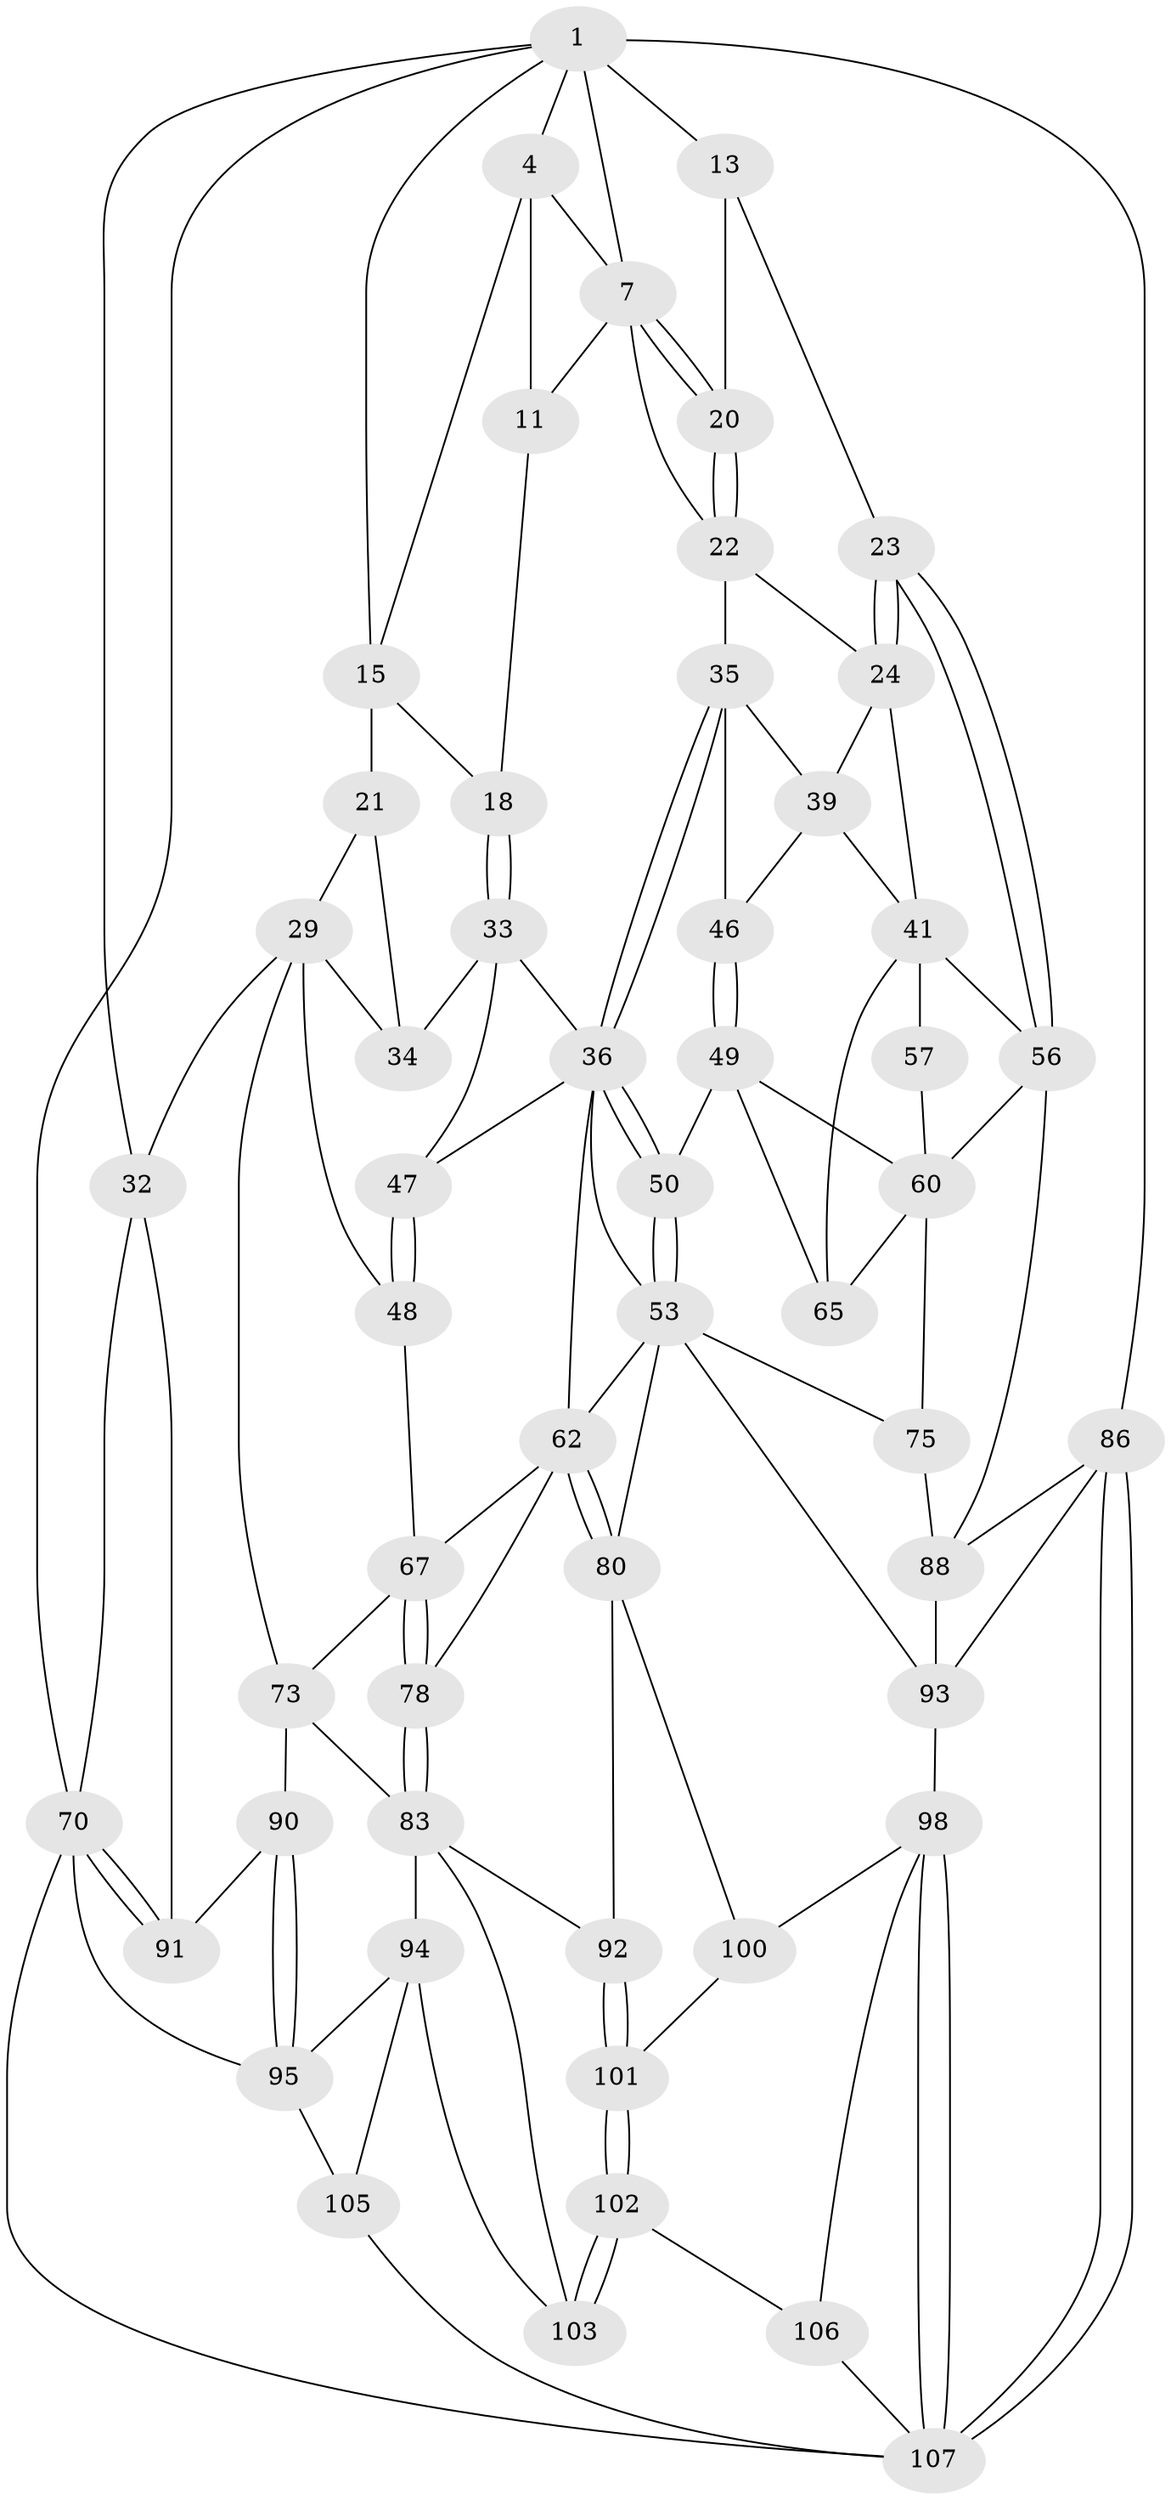 // original degree distribution, {3: 0.01834862385321101, 6: 0.1834862385321101, 5: 0.5871559633027523, 4: 0.21100917431192662}
// Generated by graph-tools (version 1.1) at 2025/17/03/09/25 04:17:18]
// undirected, 54 vertices, 123 edges
graph export_dot {
graph [start="1"]
  node [color=gray90,style=filled];
  1 [pos="+0.8997971061775364+0",super="+6+2"];
  4 [pos="+0.47496809813243757+0",super="+12+5"];
  7 [pos="+0.8064741077161601+0.07754509524342057",super="+8"];
  11 [pos="+0.6608235659634165+0.17804548286717564"];
  13 [pos="+1+0.11553271923740396",super="+14"];
  15 [pos="+0.4741862308274777+0",super="+19+16"];
  18 [pos="+0.549663214953148+0.18794540893093975"];
  20 [pos="+0.9186704194316968+0.18196694389269025"];
  21 [pos="+0.39087476359520346+0.18941548073545267",super="+28"];
  22 [pos="+0.91741942648961+0.18796470119609948",super="+26"];
  23 [pos="+1+0.22391036252712435"];
  24 [pos="+0.926684569064154+0.22411809514550887",super="+25"];
  29 [pos="+0.32455066387976667+0.3163562812399946",super="+30"];
  32 [pos="+0+0.23262544902073193",super="+69"];
  33 [pos="+0.5369850764794868+0.23481098312609616",super="+38"];
  34 [pos="+0.5110941877295776+0.2439169904480886",super="+45"];
  35 [pos="+0.7106364578555344+0.21626904347103965",super="+40"];
  36 [pos="+0.6983015084778375+0.31293910027048893",super="+37"];
  39 [pos="+0.8539028270785296+0.2653001122510581",super="+43"];
  41 [pos="+0.9472959550845435+0.2960598457994773",super="+42+55"];
  46 [pos="+0.8207455385115235+0.3995547157397598"];
  47 [pos="+0.3336508249434884+0.34166375422926215"];
  48 [pos="+0.3107668159243686+0.34272368759224264"];
  49 [pos="+0.8130575612889417+0.40933856607159075",super="+66"];
  50 [pos="+0.7074613540152735+0.3881076621583285"];
  53 [pos="+0.7055281402758485+0.38994095625720127",super="+54+76"];
  56 [pos="+1+0.33978678392572337",super="+59"];
  57 [pos="+0.97252009589573+0.36064933370956737"];
  60 [pos="+1+0.4745535454887128",super="+61+72"];
  62 [pos="+0.6584180625124146+0.42705207901430114",super="+63"];
  65 [pos="+0.9480030505728911+0.40633171549250563"];
  67 [pos="+0.4060839524746288+0.45399172678961053",super="+68"];
  70 [pos="+0+0.7197287486817974",super="+71"];
  73 [pos="+0.28411909517156225+0.6314886453073568",super="+74"];
  75 [pos="+0.8538384258166939+0.5657613188931374"];
  78 [pos="+0.43997997386781795+0.48650425807746017"];
  80 [pos="+0.6966580040510586+0.6570980314780737",super="+81"];
  83 [pos="+0.3288303220081039+0.714705700119217",super="+84"];
  86 [pos="+1+1",super="+87"];
  88 [pos="+1+0.5503297641415748",super="+89"];
  90 [pos="+0.08629661497616023+0.6817940608403024"];
  91 [pos="+0.05900991237297346+0.6793959628935775"];
  92 [pos="+0.36981037568716624+0.7240749455990748"];
  93 [pos="+0.910078928951936+0.7427855078582908",super="+97"];
  94 [pos="+0.22688469346164475+0.7585033415706665",super="+104"];
  95 [pos="+0.1438329408183073+0.7524225337628659",super="+96"];
  98 [pos="+0.7589302169467727+0.8608064716507953",super="+99"];
  100 [pos="+0.6726412662781259+0.7431340659233568"];
  101 [pos="+0.4243087475268757+0.7856126697739484"];
  102 [pos="+0.47500192592261536+0.8889163849185965"];
  103 [pos="+0.32804760659530235+0.987599153161976"];
  105 [pos="+0.16920184989562595+1"];
  106 [pos="+0.5347060985569642+0.914631987108878"];
  107 [pos="+0.7802381804161044+1",super="+108"];
  1 -- 7;
  1 -- 13 [weight=2];
  1 -- 32;
  1 -- 4;
  1 -- 86;
  1 -- 15;
  1 -- 70;
  4 -- 11;
  4 -- 15;
  4 -- 7;
  7 -- 20;
  7 -- 20;
  7 -- 22 [weight=2];
  7 -- 11;
  11 -- 18;
  13 -- 23;
  13 -- 20;
  15 -- 18;
  15 -- 21 [weight=2];
  18 -- 33;
  18 -- 33;
  20 -- 22;
  20 -- 22;
  21 -- 34;
  21 -- 29;
  22 -- 24;
  22 -- 35;
  23 -- 24;
  23 -- 24;
  23 -- 56;
  23 -- 56;
  24 -- 41;
  24 -- 39;
  29 -- 34;
  29 -- 48;
  29 -- 73;
  29 -- 32;
  32 -- 91;
  32 -- 70;
  33 -- 34 [weight=2];
  33 -- 36;
  33 -- 47;
  35 -- 36;
  35 -- 36;
  35 -- 46;
  35 -- 39;
  36 -- 50;
  36 -- 50;
  36 -- 53;
  36 -- 47;
  36 -- 62;
  39 -- 41;
  39 -- 46;
  41 -- 65;
  41 -- 57 [weight=2];
  41 -- 56;
  46 -- 49;
  46 -- 49;
  47 -- 48;
  47 -- 48;
  48 -- 67;
  49 -- 50;
  49 -- 65;
  49 -- 60;
  50 -- 53;
  50 -- 53;
  53 -- 62;
  53 -- 80;
  53 -- 75;
  53 -- 93;
  56 -- 88;
  56 -- 60;
  57 -- 60;
  60 -- 65;
  60 -- 75;
  62 -- 80 [weight=2];
  62 -- 80;
  62 -- 67;
  62 -- 78;
  67 -- 78;
  67 -- 78;
  67 -- 73;
  70 -- 91;
  70 -- 91;
  70 -- 107;
  70 -- 95;
  73 -- 90;
  73 -- 83;
  75 -- 88;
  78 -- 83;
  78 -- 83;
  80 -- 100;
  80 -- 92;
  83 -- 92;
  83 -- 94;
  83 -- 103;
  86 -- 107 [weight=2];
  86 -- 107;
  86 -- 88;
  86 -- 93;
  88 -- 93;
  90 -- 91;
  90 -- 95;
  90 -- 95;
  92 -- 101;
  92 -- 101;
  93 -- 98;
  94 -- 95;
  94 -- 105;
  94 -- 103;
  95 -- 105;
  98 -- 107;
  98 -- 107;
  98 -- 100;
  98 -- 106;
  100 -- 101;
  101 -- 102;
  101 -- 102;
  102 -- 103;
  102 -- 103;
  102 -- 106;
  105 -- 107;
  106 -- 107;
}
